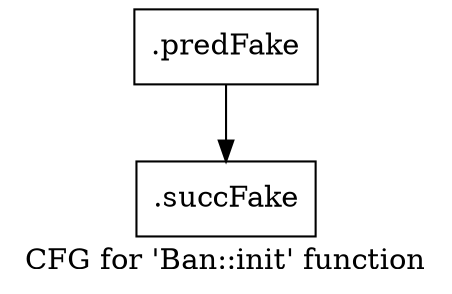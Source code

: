 digraph "CFG for 'Ban::init' function" {
	label="CFG for 'Ban::init' function";

	Node0x4e500a0 [shape=record,filename="",linenumber="",label="{.predFake}"];
	Node0x4e500a0 -> Node0x4dec500[ callList="" memoryops="" filename="../../../../../src/ban_s3.cpp" execusionnum="14"];
	Node0x4dec500 [shape=record,filename="../../../../../src/ban_s3.cpp",linenumber="9",label="{.succFake}"];
}
